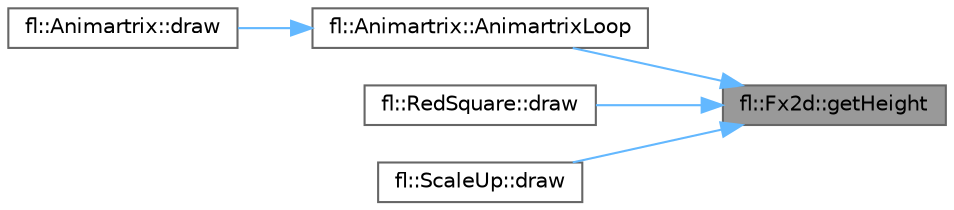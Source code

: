 digraph "fl::Fx2d::getHeight"
{
 // INTERACTIVE_SVG=YES
 // LATEX_PDF_SIZE
  bgcolor="transparent";
  edge [fontname=Helvetica,fontsize=10,labelfontname=Helvetica,labelfontsize=10];
  node [fontname=Helvetica,fontsize=10,shape=box,height=0.2,width=0.4];
  rankdir="RL";
  Node1 [id="Node000001",label="fl::Fx2d::getHeight",height=0.2,width=0.4,color="gray40", fillcolor="grey60", style="filled", fontcolor="black",tooltip=" "];
  Node1 -> Node2 [id="edge1_Node000001_Node000002",dir="back",color="steelblue1",style="solid",tooltip=" "];
  Node2 [id="Node000002",label="fl::Animartrix::AnimartrixLoop",height=0.2,width=0.4,color="grey40", fillcolor="white", style="filled",URL="$d8/df5/classfl_1_1_animartrix_a6092f0e2e489d8f14a1aaf28022bc56d.html#a6092f0e2e489d8f14a1aaf28022bc56d",tooltip=" "];
  Node2 -> Node3 [id="edge2_Node000002_Node000003",dir="back",color="steelblue1",style="solid",tooltip=" "];
  Node3 [id="Node000003",label="fl::Animartrix::draw",height=0.2,width=0.4,color="grey40", fillcolor="white", style="filled",URL="$d8/df5/classfl_1_1_animartrix_a376c91df5dcf27046037a8ad94c5b188.html#a376c91df5dcf27046037a8ad94c5b188",tooltip=" "];
  Node1 -> Node4 [id="edge3_Node000001_Node000004",dir="back",color="steelblue1",style="solid",tooltip=" "];
  Node4 [id="Node000004",label="fl::RedSquare::draw",height=0.2,width=0.4,color="grey40", fillcolor="white", style="filled",URL="$d0/d3e/classfl_1_1_red_square_a7efbd2810b3ebb2d6d30b70fa3840ca5.html#a7efbd2810b3ebb2d6d30b70fa3840ca5",tooltip=" "];
  Node1 -> Node5 [id="edge4_Node000001_Node000005",dir="back",color="steelblue1",style="solid",tooltip=" "];
  Node5 [id="Node000005",label="fl::ScaleUp::draw",height=0.2,width=0.4,color="grey40", fillcolor="white", style="filled",URL="$d5/d79/classfl_1_1_scale_up_a4a667682b8d113e18d4c9c95bda93262.html#a4a667682b8d113e18d4c9c95bda93262",tooltip=" "];
}
